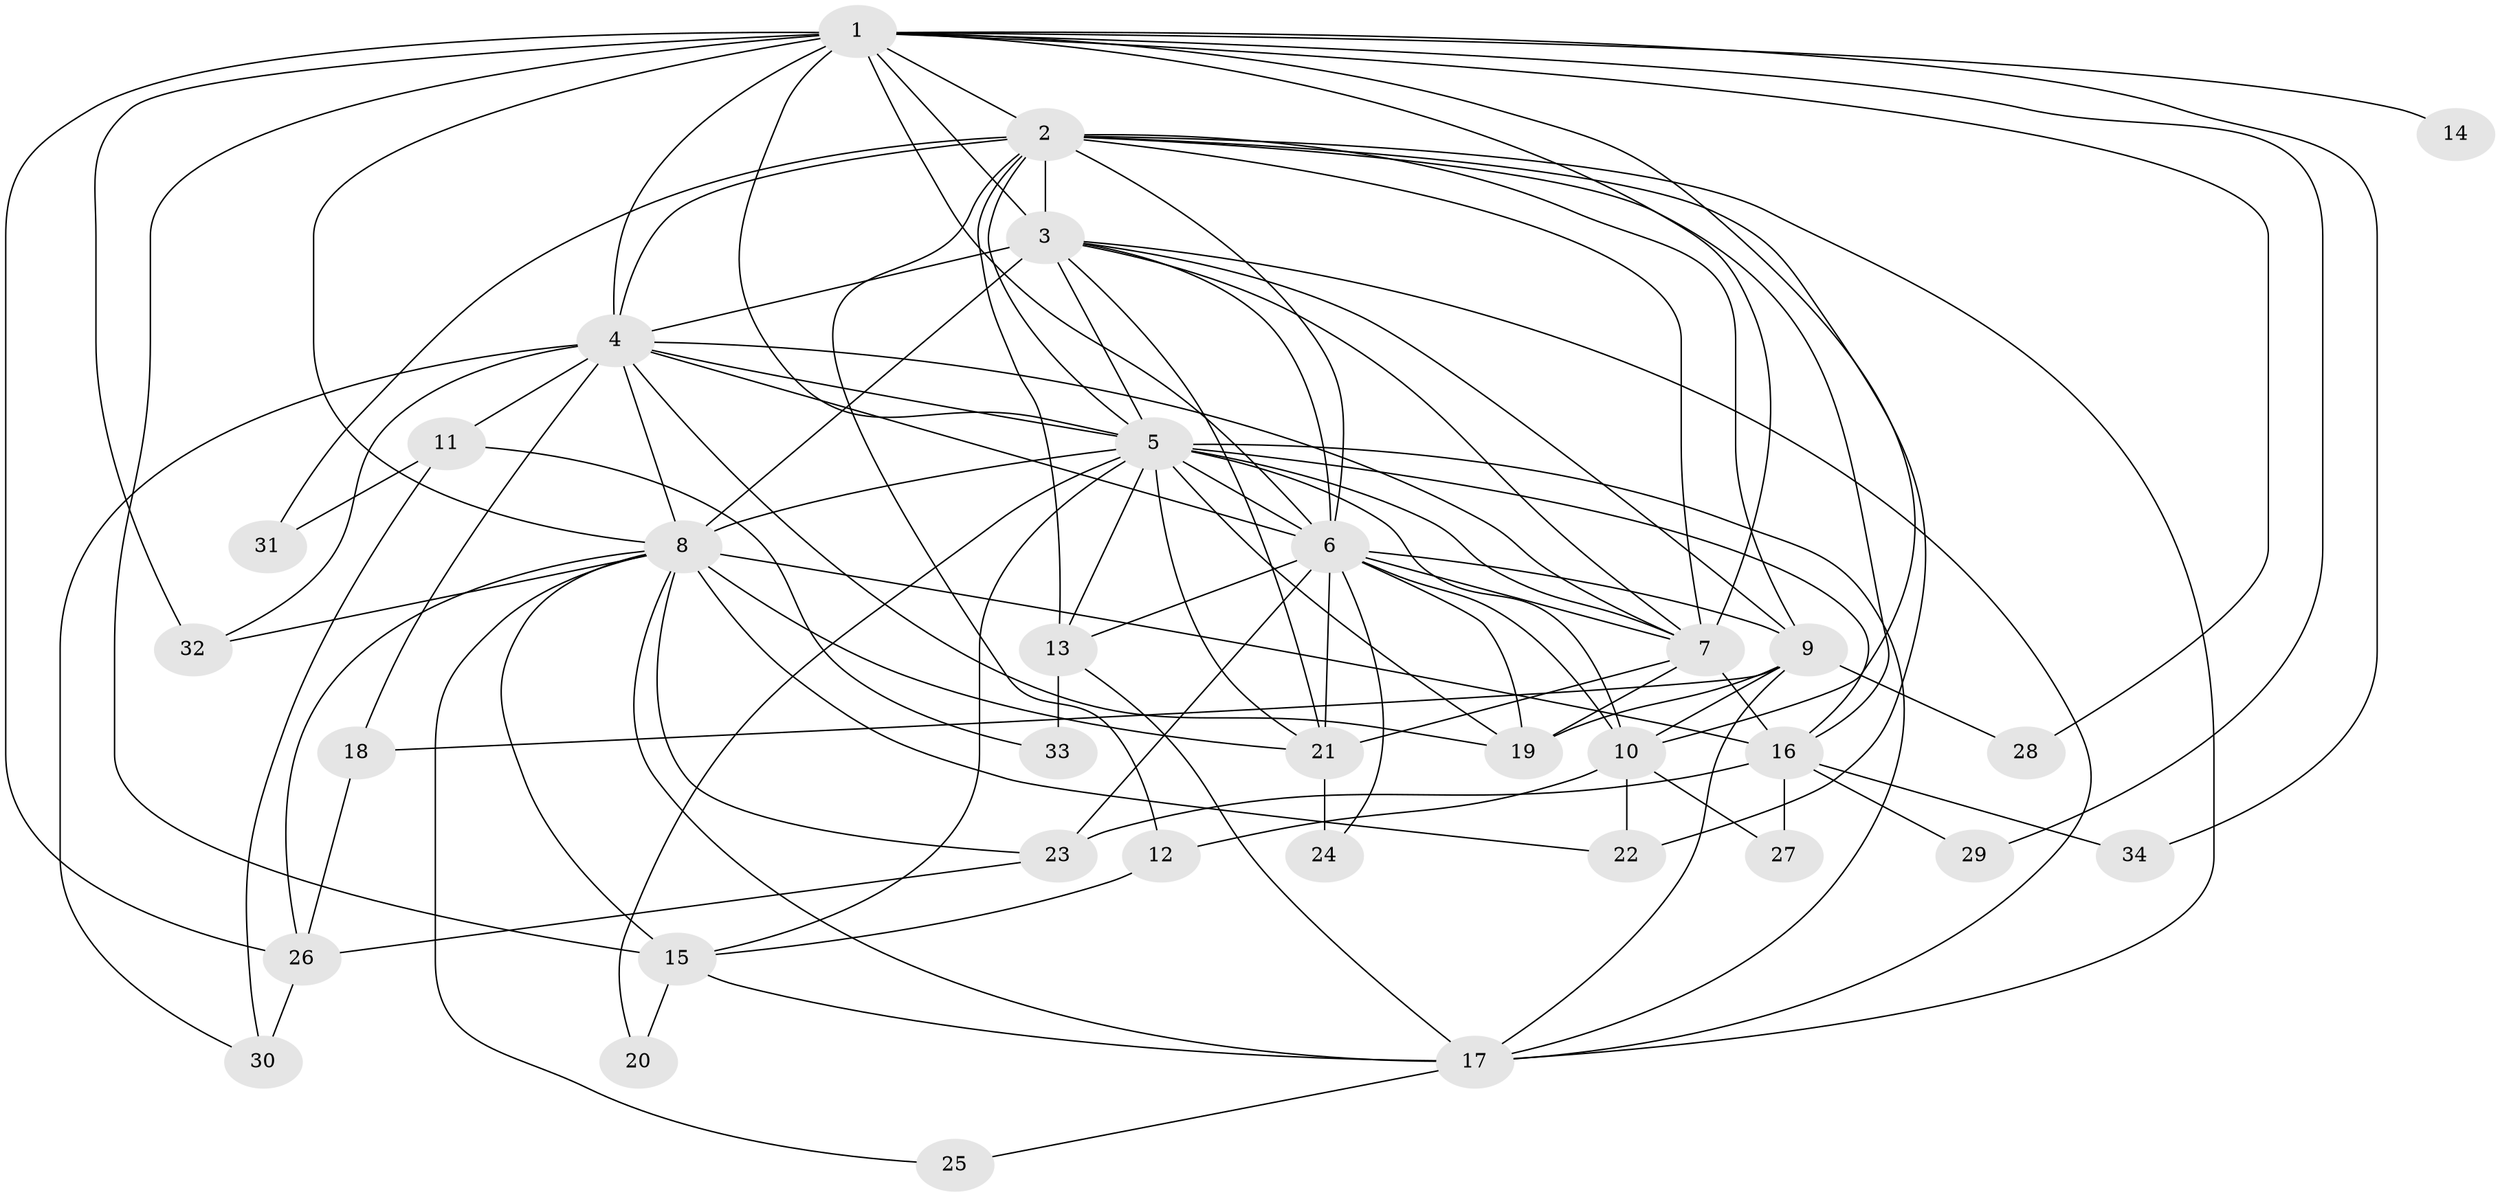 // original degree distribution, {21: 0.011904761904761904, 18: 0.011904761904761904, 24: 0.011904761904761904, 15: 0.023809523809523808, 20: 0.011904761904761904, 23: 0.011904761904761904, 11: 0.011904761904761904, 17: 0.023809523809523808, 2: 0.5833333333333334, 5: 0.05952380952380952, 6: 0.03571428571428571, 4: 0.05952380952380952, 3: 0.11904761904761904, 7: 0.023809523809523808}
// Generated by graph-tools (version 1.1) at 2025/49/03/04/25 22:49:45]
// undirected, 34 vertices, 100 edges
graph export_dot {
  node [color=gray90,style=filled];
  1;
  2;
  3;
  4;
  5;
  6;
  7;
  8;
  9;
  10;
  11;
  12;
  13;
  14;
  15;
  16;
  17;
  18;
  19;
  20;
  21;
  22;
  23;
  24;
  25;
  26;
  27;
  28;
  29;
  30;
  31;
  32;
  33;
  34;
  1 -- 2 [weight=1.0];
  1 -- 3 [weight=2.0];
  1 -- 4 [weight=2.0];
  1 -- 5 [weight=3.0];
  1 -- 6 [weight=1.0];
  1 -- 7 [weight=1.0];
  1 -- 8 [weight=1.0];
  1 -- 10 [weight=2.0];
  1 -- 14 [weight=1.0];
  1 -- 15 [weight=1.0];
  1 -- 26 [weight=1.0];
  1 -- 28 [weight=1.0];
  1 -- 29 [weight=1.0];
  1 -- 32 [weight=1.0];
  1 -- 34 [weight=1.0];
  2 -- 3 [weight=2.0];
  2 -- 4 [weight=2.0];
  2 -- 5 [weight=2.0];
  2 -- 6 [weight=2.0];
  2 -- 7 [weight=1.0];
  2 -- 9 [weight=1.0];
  2 -- 12 [weight=1.0];
  2 -- 13 [weight=1.0];
  2 -- 16 [weight=1.0];
  2 -- 17 [weight=1.0];
  2 -- 22 [weight=1.0];
  2 -- 31 [weight=1.0];
  3 -- 4 [weight=4.0];
  3 -- 5 [weight=4.0];
  3 -- 6 [weight=3.0];
  3 -- 7 [weight=2.0];
  3 -- 8 [weight=11.0];
  3 -- 9 [weight=1.0];
  3 -- 17 [weight=1.0];
  3 -- 21 [weight=1.0];
  4 -- 5 [weight=4.0];
  4 -- 6 [weight=2.0];
  4 -- 7 [weight=2.0];
  4 -- 8 [weight=2.0];
  4 -- 11 [weight=4.0];
  4 -- 18 [weight=2.0];
  4 -- 19 [weight=1.0];
  4 -- 30 [weight=1.0];
  4 -- 32 [weight=2.0];
  5 -- 6 [weight=2.0];
  5 -- 7 [weight=2.0];
  5 -- 8 [weight=3.0];
  5 -- 10 [weight=2.0];
  5 -- 13 [weight=1.0];
  5 -- 15 [weight=3.0];
  5 -- 16 [weight=1.0];
  5 -- 17 [weight=1.0];
  5 -- 19 [weight=1.0];
  5 -- 20 [weight=1.0];
  5 -- 21 [weight=1.0];
  6 -- 7 [weight=2.0];
  6 -- 9 [weight=1.0];
  6 -- 10 [weight=5.0];
  6 -- 13 [weight=1.0];
  6 -- 19 [weight=1.0];
  6 -- 21 [weight=1.0];
  6 -- 23 [weight=1.0];
  6 -- 24 [weight=1.0];
  7 -- 16 [weight=2.0];
  7 -- 19 [weight=4.0];
  7 -- 21 [weight=1.0];
  8 -- 15 [weight=1.0];
  8 -- 16 [weight=1.0];
  8 -- 17 [weight=1.0];
  8 -- 21 [weight=1.0];
  8 -- 22 [weight=1.0];
  8 -- 23 [weight=1.0];
  8 -- 25 [weight=1.0];
  8 -- 26 [weight=1.0];
  8 -- 32 [weight=1.0];
  9 -- 10 [weight=1.0];
  9 -- 17 [weight=1.0];
  9 -- 18 [weight=1.0];
  9 -- 19 [weight=1.0];
  9 -- 28 [weight=1.0];
  10 -- 12 [weight=1.0];
  10 -- 22 [weight=1.0];
  10 -- 27 [weight=1.0];
  11 -- 30 [weight=1.0];
  11 -- 31 [weight=1.0];
  11 -- 33 [weight=1.0];
  12 -- 15 [weight=1.0];
  13 -- 17 [weight=1.0];
  13 -- 33 [weight=1.0];
  15 -- 17 [weight=1.0];
  15 -- 20 [weight=1.0];
  16 -- 23 [weight=1.0];
  16 -- 27 [weight=1.0];
  16 -- 29 [weight=1.0];
  16 -- 34 [weight=1.0];
  17 -- 25 [weight=1.0];
  18 -- 26 [weight=1.0];
  21 -- 24 [weight=2.0];
  23 -- 26 [weight=1.0];
  26 -- 30 [weight=2.0];
}
